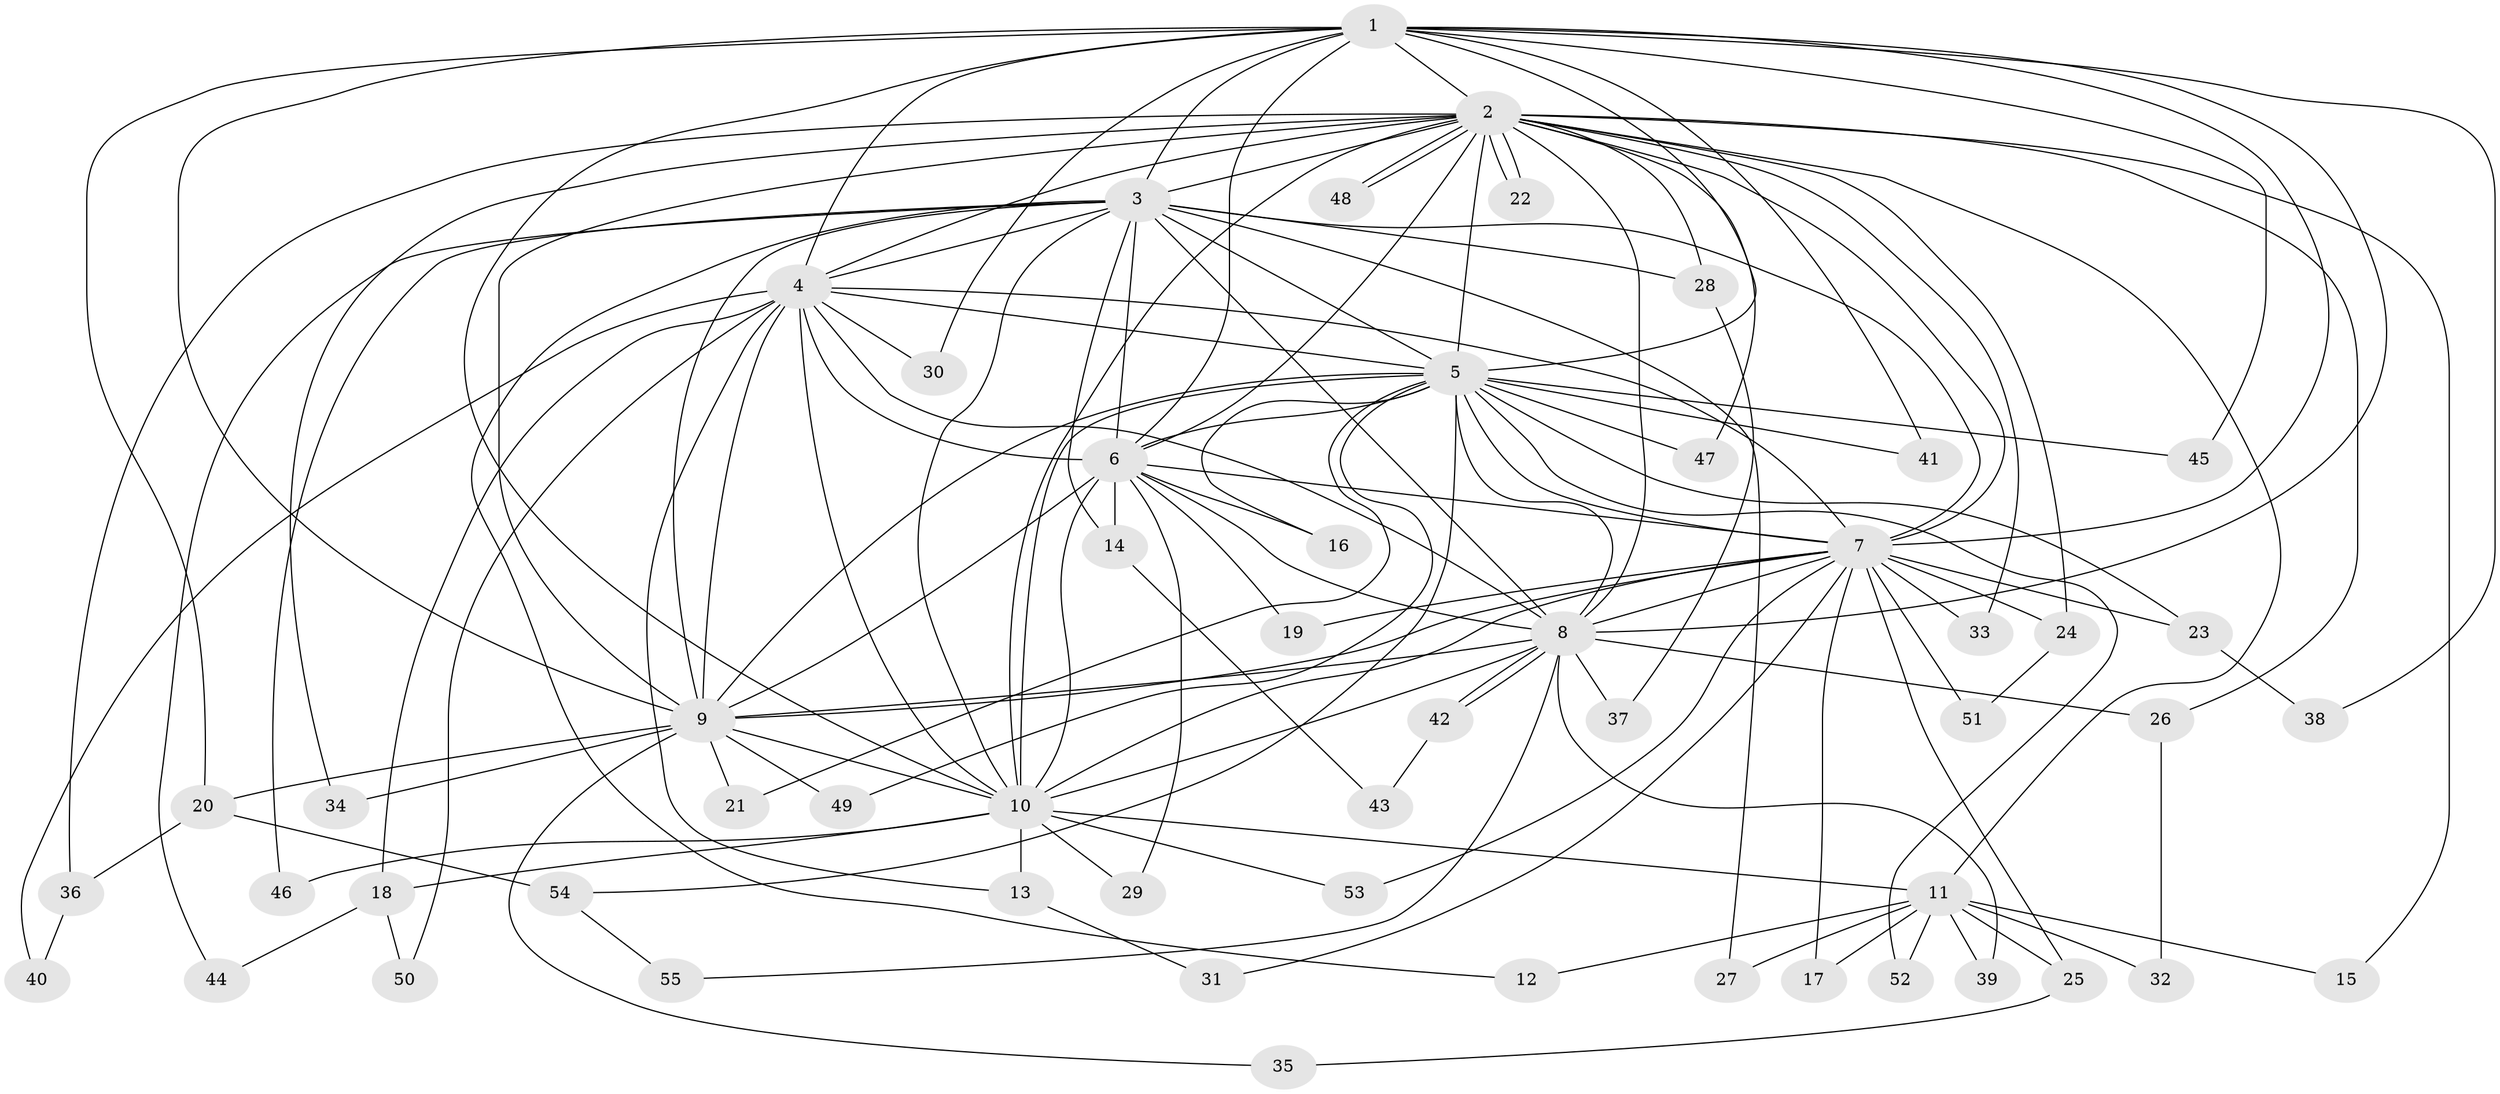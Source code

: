 // coarse degree distribution, {13: 0.02564102564102564, 16: 0.02564102564102564, 12: 0.05128205128205128, 7: 0.02564102564102564, 14: 0.02564102564102564, 15: 0.02564102564102564, 9: 0.02564102564102564, 10: 0.02564102564102564, 2: 0.46153846153846156, 3: 0.1794871794871795, 4: 0.05128205128205128, 1: 0.07692307692307693}
// Generated by graph-tools (version 1.1) at 2025/49/03/04/25 22:49:19]
// undirected, 55 vertices, 135 edges
graph export_dot {
  node [color=gray90,style=filled];
  1;
  2;
  3;
  4;
  5;
  6;
  7;
  8;
  9;
  10;
  11;
  12;
  13;
  14;
  15;
  16;
  17;
  18;
  19;
  20;
  21;
  22;
  23;
  24;
  25;
  26;
  27;
  28;
  29;
  30;
  31;
  32;
  33;
  34;
  35;
  36;
  37;
  38;
  39;
  40;
  41;
  42;
  43;
  44;
  45;
  46;
  47;
  48;
  49;
  50;
  51;
  52;
  53;
  54;
  55;
  1 -- 2;
  1 -- 3;
  1 -- 4;
  1 -- 5;
  1 -- 6;
  1 -- 7;
  1 -- 8;
  1 -- 9;
  1 -- 10;
  1 -- 20;
  1 -- 30;
  1 -- 38;
  1 -- 41;
  1 -- 45;
  2 -- 3;
  2 -- 4;
  2 -- 5;
  2 -- 6;
  2 -- 7;
  2 -- 8;
  2 -- 9;
  2 -- 10;
  2 -- 11;
  2 -- 15;
  2 -- 22;
  2 -- 22;
  2 -- 24;
  2 -- 26;
  2 -- 28;
  2 -- 33;
  2 -- 34;
  2 -- 36;
  2 -- 47;
  2 -- 48;
  2 -- 48;
  3 -- 4;
  3 -- 5;
  3 -- 6;
  3 -- 7;
  3 -- 8;
  3 -- 9;
  3 -- 10;
  3 -- 12;
  3 -- 14;
  3 -- 27;
  3 -- 28;
  3 -- 44;
  3 -- 46;
  4 -- 5;
  4 -- 6;
  4 -- 7;
  4 -- 8;
  4 -- 9;
  4 -- 10;
  4 -- 13;
  4 -- 18;
  4 -- 30;
  4 -- 40;
  4 -- 50;
  5 -- 6;
  5 -- 7;
  5 -- 8;
  5 -- 9;
  5 -- 10;
  5 -- 16;
  5 -- 21;
  5 -- 23;
  5 -- 41;
  5 -- 45;
  5 -- 47;
  5 -- 49;
  5 -- 52;
  5 -- 54;
  6 -- 7;
  6 -- 8;
  6 -- 9;
  6 -- 10;
  6 -- 14;
  6 -- 16;
  6 -- 19;
  6 -- 29;
  7 -- 8;
  7 -- 9;
  7 -- 10;
  7 -- 17;
  7 -- 19;
  7 -- 23;
  7 -- 24;
  7 -- 25;
  7 -- 31;
  7 -- 33;
  7 -- 51;
  7 -- 53;
  8 -- 9;
  8 -- 10;
  8 -- 26;
  8 -- 37;
  8 -- 39;
  8 -- 42;
  8 -- 42;
  8 -- 55;
  9 -- 10;
  9 -- 20;
  9 -- 21;
  9 -- 34;
  9 -- 35;
  9 -- 49;
  10 -- 11;
  10 -- 13;
  10 -- 18;
  10 -- 29;
  10 -- 46;
  10 -- 53;
  11 -- 12;
  11 -- 15;
  11 -- 17;
  11 -- 25;
  11 -- 27;
  11 -- 32;
  11 -- 39;
  11 -- 52;
  13 -- 31;
  14 -- 43;
  18 -- 44;
  18 -- 50;
  20 -- 36;
  20 -- 54;
  23 -- 38;
  24 -- 51;
  25 -- 35;
  26 -- 32;
  28 -- 37;
  36 -- 40;
  42 -- 43;
  54 -- 55;
}
